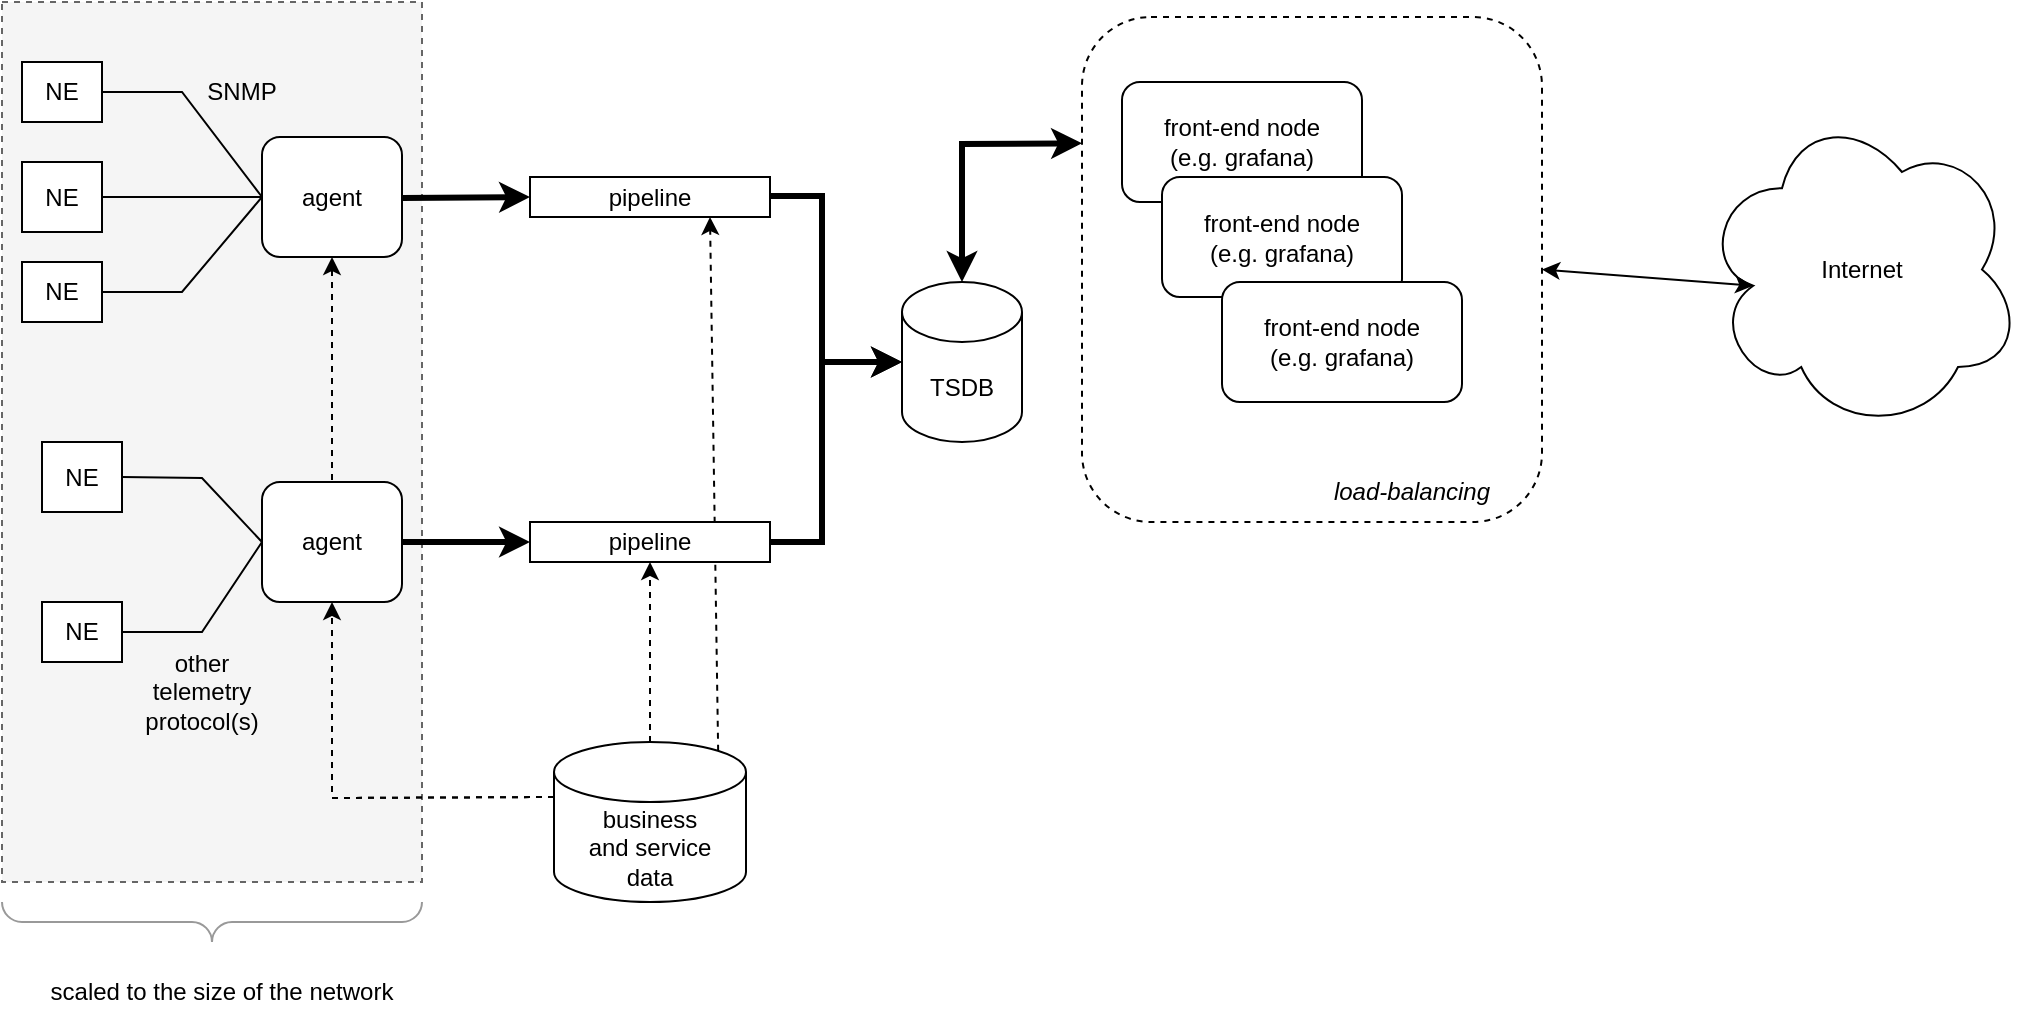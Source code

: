<mxfile version="22.0.8" type="github">
  <diagram name="Page-1" id="v6LtQdz2AZ3pgcoEJFm2">
    <mxGraphModel dx="628" dy="602" grid="1" gridSize="10" guides="1" tooltips="1" connect="1" arrows="1" fold="1" page="1" pageScale="1" pageWidth="827" pageHeight="1169" math="0" shadow="0">
      <root>
        <mxCell id="0" />
        <mxCell id="1" parent="0" />
        <mxCell id="vqNsiOpCdjRpGbIsriqs-46" value="" style="rounded=0;whiteSpace=wrap;html=1;fillColor=#f5f5f5;fontColor=#333333;strokeColor=#666666;dashed=1;" vertex="1" parent="1">
          <mxGeometry x="30" y="90" width="210" height="440" as="geometry" />
        </mxCell>
        <mxCell id="vqNsiOpCdjRpGbIsriqs-41" value="" style="endArrow=classic;html=1;rounded=0;exitX=0.855;exitY=0;exitDx=0;exitDy=4.35;exitPerimeter=0;entryX=0.75;entryY=1;entryDx=0;entryDy=0;dashed=1;" edge="1" parent="1" source="vqNsiOpCdjRpGbIsriqs-39" target="vqNsiOpCdjRpGbIsriqs-3">
          <mxGeometry width="50" height="50" relative="1" as="geometry">
            <mxPoint x="364" y="470" as="sourcePoint" />
            <mxPoint x="364" y="380" as="targetPoint" />
          </mxGeometry>
        </mxCell>
        <mxCell id="vqNsiOpCdjRpGbIsriqs-43" value="" style="endArrow=classic;html=1;rounded=0;entryX=0.5;entryY=1;entryDx=0;entryDy=0;dashed=1;exitX=0;exitY=0;exitDx=0;exitDy=27.5;exitPerimeter=0;" edge="1" parent="1" source="vqNsiOpCdjRpGbIsriqs-39" target="vqNsiOpCdjRpGbIsriqs-2">
          <mxGeometry width="50" height="50" relative="1" as="geometry">
            <mxPoint x="300" y="490" as="sourcePoint" />
            <mxPoint x="205" y="400" as="targetPoint" />
            <Array as="points">
              <mxPoint x="195" y="488" />
            </Array>
          </mxGeometry>
        </mxCell>
        <mxCell id="vqNsiOpCdjRpGbIsriqs-33" value="" style="rounded=1;whiteSpace=wrap;html=1;dashed=1;align=right;" vertex="1" parent="1">
          <mxGeometry x="570" y="97.5" width="230" height="252.5" as="geometry" />
        </mxCell>
        <mxCell id="vqNsiOpCdjRpGbIsriqs-1" value="TSDB" style="shape=cylinder3;whiteSpace=wrap;html=1;boundedLbl=1;backgroundOutline=1;size=15;" vertex="1" parent="1">
          <mxGeometry x="480" y="230" width="60" height="80" as="geometry" />
        </mxCell>
        <mxCell id="vqNsiOpCdjRpGbIsriqs-2" value="agent" style="rounded=1;whiteSpace=wrap;html=1;" vertex="1" parent="1">
          <mxGeometry x="160" y="157.5" width="70" height="60" as="geometry" />
        </mxCell>
        <mxCell id="vqNsiOpCdjRpGbIsriqs-3" value="pipeline" style="rounded=0;whiteSpace=wrap;html=1;" vertex="1" parent="1">
          <mxGeometry x="294" y="177.5" width="120" height="20" as="geometry" />
        </mxCell>
        <mxCell id="vqNsiOpCdjRpGbIsriqs-4" value="NE" style="rounded=0;whiteSpace=wrap;html=1;" vertex="1" parent="1">
          <mxGeometry x="40" y="120" width="40" height="30" as="geometry" />
        </mxCell>
        <mxCell id="vqNsiOpCdjRpGbIsriqs-7" value="NE" style="rounded=0;whiteSpace=wrap;html=1;" vertex="1" parent="1">
          <mxGeometry x="40" y="170" width="40" height="35" as="geometry" />
        </mxCell>
        <mxCell id="vqNsiOpCdjRpGbIsriqs-8" value="NE" style="rounded=0;whiteSpace=wrap;html=1;" vertex="1" parent="1">
          <mxGeometry x="40" y="220" width="40" height="30" as="geometry" />
        </mxCell>
        <mxCell id="vqNsiOpCdjRpGbIsriqs-9" value="" style="endArrow=none;html=1;rounded=0;exitX=1;exitY=0.5;exitDx=0;exitDy=0;entryX=0;entryY=0.5;entryDx=0;entryDy=0;" edge="1" parent="1" source="vqNsiOpCdjRpGbIsriqs-4" target="vqNsiOpCdjRpGbIsriqs-2">
          <mxGeometry width="50" height="50" relative="1" as="geometry">
            <mxPoint x="310" y="320" as="sourcePoint" />
            <mxPoint x="360" y="270" as="targetPoint" />
            <Array as="points">
              <mxPoint x="120" y="135" />
            </Array>
          </mxGeometry>
        </mxCell>
        <mxCell id="vqNsiOpCdjRpGbIsriqs-11" value="" style="endArrow=none;html=1;rounded=0;exitX=1;exitY=0.5;exitDx=0;exitDy=0;entryX=0;entryY=0.5;entryDx=0;entryDy=0;" edge="1" parent="1" source="vqNsiOpCdjRpGbIsriqs-8" target="vqNsiOpCdjRpGbIsriqs-2">
          <mxGeometry width="50" height="50" relative="1" as="geometry">
            <mxPoint x="90" y="185" as="sourcePoint" />
            <mxPoint x="160" y="200" as="targetPoint" />
            <Array as="points">
              <mxPoint x="120" y="235" />
            </Array>
          </mxGeometry>
        </mxCell>
        <mxCell id="vqNsiOpCdjRpGbIsriqs-12" value="" style="endArrow=none;html=1;rounded=0;exitX=1;exitY=0.5;exitDx=0;exitDy=0;entryX=0;entryY=0.5;entryDx=0;entryDy=0;" edge="1" parent="1" source="vqNsiOpCdjRpGbIsriqs-7" target="vqNsiOpCdjRpGbIsriqs-2">
          <mxGeometry width="50" height="50" relative="1" as="geometry">
            <mxPoint x="310" y="320" as="sourcePoint" />
            <mxPoint x="360" y="270" as="targetPoint" />
          </mxGeometry>
        </mxCell>
        <mxCell id="vqNsiOpCdjRpGbIsriqs-13" value="SNMP" style="text;html=1;strokeColor=none;fillColor=none;align=center;verticalAlign=middle;whiteSpace=wrap;rounded=0;dashed=1;" vertex="1" parent="1">
          <mxGeometry x="120" y="120" width="60" height="30" as="geometry" />
        </mxCell>
        <mxCell id="vqNsiOpCdjRpGbIsriqs-14" value="agent" style="rounded=1;whiteSpace=wrap;html=1;" vertex="1" parent="1">
          <mxGeometry x="160" y="330" width="70" height="60" as="geometry" />
        </mxCell>
        <mxCell id="vqNsiOpCdjRpGbIsriqs-15" value="NE" style="rounded=0;whiteSpace=wrap;html=1;" vertex="1" parent="1">
          <mxGeometry x="50" y="310" width="40" height="35" as="geometry" />
        </mxCell>
        <mxCell id="vqNsiOpCdjRpGbIsriqs-16" value="NE" style="rounded=0;whiteSpace=wrap;html=1;" vertex="1" parent="1">
          <mxGeometry x="50" y="390" width="40" height="30" as="geometry" />
        </mxCell>
        <mxCell id="vqNsiOpCdjRpGbIsriqs-17" value="" style="endArrow=none;html=1;rounded=0;exitX=1;exitY=0.5;exitDx=0;exitDy=0;entryX=0;entryY=0.5;entryDx=0;entryDy=0;" edge="1" parent="1" source="vqNsiOpCdjRpGbIsriqs-16" target="vqNsiOpCdjRpGbIsriqs-14">
          <mxGeometry width="50" height="50" relative="1" as="geometry">
            <mxPoint x="90" y="245" as="sourcePoint" />
            <mxPoint x="170" y="198" as="targetPoint" />
            <Array as="points">
              <mxPoint x="130" y="405" />
            </Array>
          </mxGeometry>
        </mxCell>
        <mxCell id="vqNsiOpCdjRpGbIsriqs-18" value="" style="endArrow=none;html=1;rounded=0;exitX=1;exitY=0.5;exitDx=0;exitDy=0;" edge="1" parent="1" source="vqNsiOpCdjRpGbIsriqs-15">
          <mxGeometry width="50" height="50" relative="1" as="geometry">
            <mxPoint x="100" y="415" as="sourcePoint" />
            <mxPoint x="160" y="360" as="targetPoint" />
            <Array as="points">
              <mxPoint x="130" y="328" />
            </Array>
          </mxGeometry>
        </mxCell>
        <mxCell id="vqNsiOpCdjRpGbIsriqs-20" value="other telemetry&lt;br&gt;protocol(s)" style="text;html=1;strokeColor=none;fillColor=none;align=center;verticalAlign=middle;whiteSpace=wrap;rounded=0;" vertex="1" parent="1">
          <mxGeometry x="100" y="420" width="60" height="30" as="geometry" />
        </mxCell>
        <mxCell id="vqNsiOpCdjRpGbIsriqs-22" value="" style="endArrow=classic;html=1;rounded=0;entryX=0;entryY=0.5;entryDx=0;entryDy=0;strokeWidth=3;endFill=1;" edge="1" parent="1" target="vqNsiOpCdjRpGbIsriqs-3">
          <mxGeometry width="50" height="50" relative="1" as="geometry">
            <mxPoint x="230" y="188" as="sourcePoint" />
            <mxPoint x="260" y="188" as="targetPoint" />
          </mxGeometry>
        </mxCell>
        <mxCell id="vqNsiOpCdjRpGbIsriqs-25" value="pipeline" style="rounded=0;whiteSpace=wrap;html=1;" vertex="1" parent="1">
          <mxGeometry x="294" y="350" width="120" height="20" as="geometry" />
        </mxCell>
        <mxCell id="vqNsiOpCdjRpGbIsriqs-26" value="" style="endArrow=classic;html=1;rounded=0;entryX=0;entryY=0.5;entryDx=0;entryDy=0;strokeWidth=3;endFill=1;exitX=1;exitY=0.5;exitDx=0;exitDy=0;" edge="1" parent="1" target="vqNsiOpCdjRpGbIsriqs-25" source="vqNsiOpCdjRpGbIsriqs-14">
          <mxGeometry width="50" height="50" relative="1" as="geometry">
            <mxPoint x="240" y="198" as="sourcePoint" />
            <mxPoint x="270" y="198" as="targetPoint" />
          </mxGeometry>
        </mxCell>
        <mxCell id="vqNsiOpCdjRpGbIsriqs-28" value="" style="endArrow=classic;html=1;rounded=0;entryX=0;entryY=0.5;entryDx=0;entryDy=0;strokeWidth=3;endFill=1;entryPerimeter=0;" edge="1" parent="1" target="vqNsiOpCdjRpGbIsriqs-1">
          <mxGeometry width="50" height="50" relative="1" as="geometry">
            <mxPoint x="414" y="187" as="sourcePoint" />
            <mxPoint x="478" y="187" as="targetPoint" />
            <Array as="points">
              <mxPoint x="440" y="187" />
              <mxPoint x="440" y="270" />
            </Array>
          </mxGeometry>
        </mxCell>
        <mxCell id="vqNsiOpCdjRpGbIsriqs-29" value="" style="endArrow=classic;html=1;rounded=0;entryX=0;entryY=0.5;entryDx=0;entryDy=0;strokeWidth=3;endFill=1;entryPerimeter=0;exitX=1;exitY=0.5;exitDx=0;exitDy=0;" edge="1" parent="1" source="vqNsiOpCdjRpGbIsriqs-25" target="vqNsiOpCdjRpGbIsriqs-1">
          <mxGeometry width="50" height="50" relative="1" as="geometry">
            <mxPoint x="424" y="197" as="sourcePoint" />
            <mxPoint x="490" y="280" as="targetPoint" />
            <Array as="points">
              <mxPoint x="440" y="360" />
              <mxPoint x="440" y="270" />
            </Array>
          </mxGeometry>
        </mxCell>
        <mxCell id="vqNsiOpCdjRpGbIsriqs-30" value="front-end node&lt;br&gt;(e.g. grafana)" style="rounded=1;whiteSpace=wrap;html=1;" vertex="1" parent="1">
          <mxGeometry x="590" y="130" width="120" height="60" as="geometry" />
        </mxCell>
        <mxCell id="vqNsiOpCdjRpGbIsriqs-31" value="front-end node&lt;br&gt;(e.g. grafana)" style="rounded=1;whiteSpace=wrap;html=1;" vertex="1" parent="1">
          <mxGeometry x="610" y="177.5" width="120" height="60" as="geometry" />
        </mxCell>
        <mxCell id="vqNsiOpCdjRpGbIsriqs-32" value="front-end node&lt;br&gt;(e.g. grafana)" style="rounded=1;whiteSpace=wrap;html=1;" vertex="1" parent="1">
          <mxGeometry x="640" y="230" width="120" height="60" as="geometry" />
        </mxCell>
        <mxCell id="vqNsiOpCdjRpGbIsriqs-34" value="&lt;i&gt;load-balancing&lt;/i&gt;" style="text;html=1;strokeColor=none;fillColor=none;align=center;verticalAlign=middle;whiteSpace=wrap;rounded=0;" vertex="1" parent="1">
          <mxGeometry x="690" y="320" width="90" height="30" as="geometry" />
        </mxCell>
        <mxCell id="vqNsiOpCdjRpGbIsriqs-35" value="" style="endArrow=classic;html=1;rounded=0;entryX=0;entryY=0.25;entryDx=0;entryDy=0;strokeWidth=3;endFill=1;exitX=0.5;exitY=0;exitDx=0;exitDy=0;exitPerimeter=0;startArrow=classic;startFill=1;" edge="1" parent="1" source="vqNsiOpCdjRpGbIsriqs-1" target="vqNsiOpCdjRpGbIsriqs-33">
          <mxGeometry width="50" height="50" relative="1" as="geometry">
            <mxPoint x="424" y="370" as="sourcePoint" />
            <mxPoint x="490" y="280" as="targetPoint" />
            <Array as="points">
              <mxPoint x="510" y="161" />
            </Array>
          </mxGeometry>
        </mxCell>
        <mxCell id="vqNsiOpCdjRpGbIsriqs-36" value="Internet" style="ellipse;shape=cloud;whiteSpace=wrap;html=1;" vertex="1" parent="1">
          <mxGeometry x="880" y="142.5" width="160" height="162.5" as="geometry" />
        </mxCell>
        <mxCell id="vqNsiOpCdjRpGbIsriqs-38" value="" style="endArrow=classic;startArrow=classic;html=1;rounded=0;entryX=0.16;entryY=0.55;entryDx=0;entryDy=0;entryPerimeter=0;exitX=1;exitY=0.5;exitDx=0;exitDy=0;" edge="1" parent="1" source="vqNsiOpCdjRpGbIsriqs-33" target="vqNsiOpCdjRpGbIsriqs-36">
          <mxGeometry width="50" height="50" relative="1" as="geometry">
            <mxPoint x="640" y="380" as="sourcePoint" />
            <mxPoint x="690" y="330" as="targetPoint" />
          </mxGeometry>
        </mxCell>
        <mxCell id="vqNsiOpCdjRpGbIsriqs-39" value="business&lt;br&gt;and service&lt;br&gt;data" style="shape=cylinder3;whiteSpace=wrap;html=1;boundedLbl=1;backgroundOutline=1;size=15;" vertex="1" parent="1">
          <mxGeometry x="306" y="460" width="96" height="80" as="geometry" />
        </mxCell>
        <mxCell id="vqNsiOpCdjRpGbIsriqs-40" value="" style="endArrow=classic;html=1;rounded=0;exitX=0.5;exitY=0;exitDx=0;exitDy=0;exitPerimeter=0;entryX=0.5;entryY=1;entryDx=0;entryDy=0;dashed=1;" edge="1" parent="1" source="vqNsiOpCdjRpGbIsriqs-39" target="vqNsiOpCdjRpGbIsriqs-25">
          <mxGeometry width="50" height="50" relative="1" as="geometry">
            <mxPoint x="310" y="390" as="sourcePoint" />
            <mxPoint x="360" y="340" as="targetPoint" />
          </mxGeometry>
        </mxCell>
        <mxCell id="vqNsiOpCdjRpGbIsriqs-42" value="" style="endArrow=classic;html=1;rounded=0;exitX=0;exitY=0;exitDx=0;exitDy=27.5;exitPerimeter=0;entryX=0.5;entryY=1;entryDx=0;entryDy=0;dashed=1;" edge="1" parent="1" source="vqNsiOpCdjRpGbIsriqs-39" target="vqNsiOpCdjRpGbIsriqs-14">
          <mxGeometry width="50" height="50" relative="1" as="geometry">
            <mxPoint x="364" y="470" as="sourcePoint" />
            <mxPoint x="364" y="380" as="targetPoint" />
            <Array as="points">
              <mxPoint x="195" y="488" />
            </Array>
          </mxGeometry>
        </mxCell>
        <mxCell id="vqNsiOpCdjRpGbIsriqs-44" value="scaled to the size of the network" style="text;html=1;strokeColor=none;fillColor=none;align=center;verticalAlign=middle;whiteSpace=wrap;rounded=0;" vertex="1" parent="1">
          <mxGeometry x="40" y="570" width="200" height="30" as="geometry" />
        </mxCell>
        <mxCell id="vqNsiOpCdjRpGbIsriqs-45" value="" style="verticalLabelPosition=bottom;shadow=0;dashed=0;align=center;html=1;verticalAlign=top;strokeWidth=1;shape=mxgraph.mockup.markup.curlyBrace;whiteSpace=wrap;strokeColor=#999999;rotation=-180;" vertex="1" parent="1">
          <mxGeometry x="30" y="540" width="210" height="20" as="geometry" />
        </mxCell>
      </root>
    </mxGraphModel>
  </diagram>
</mxfile>
